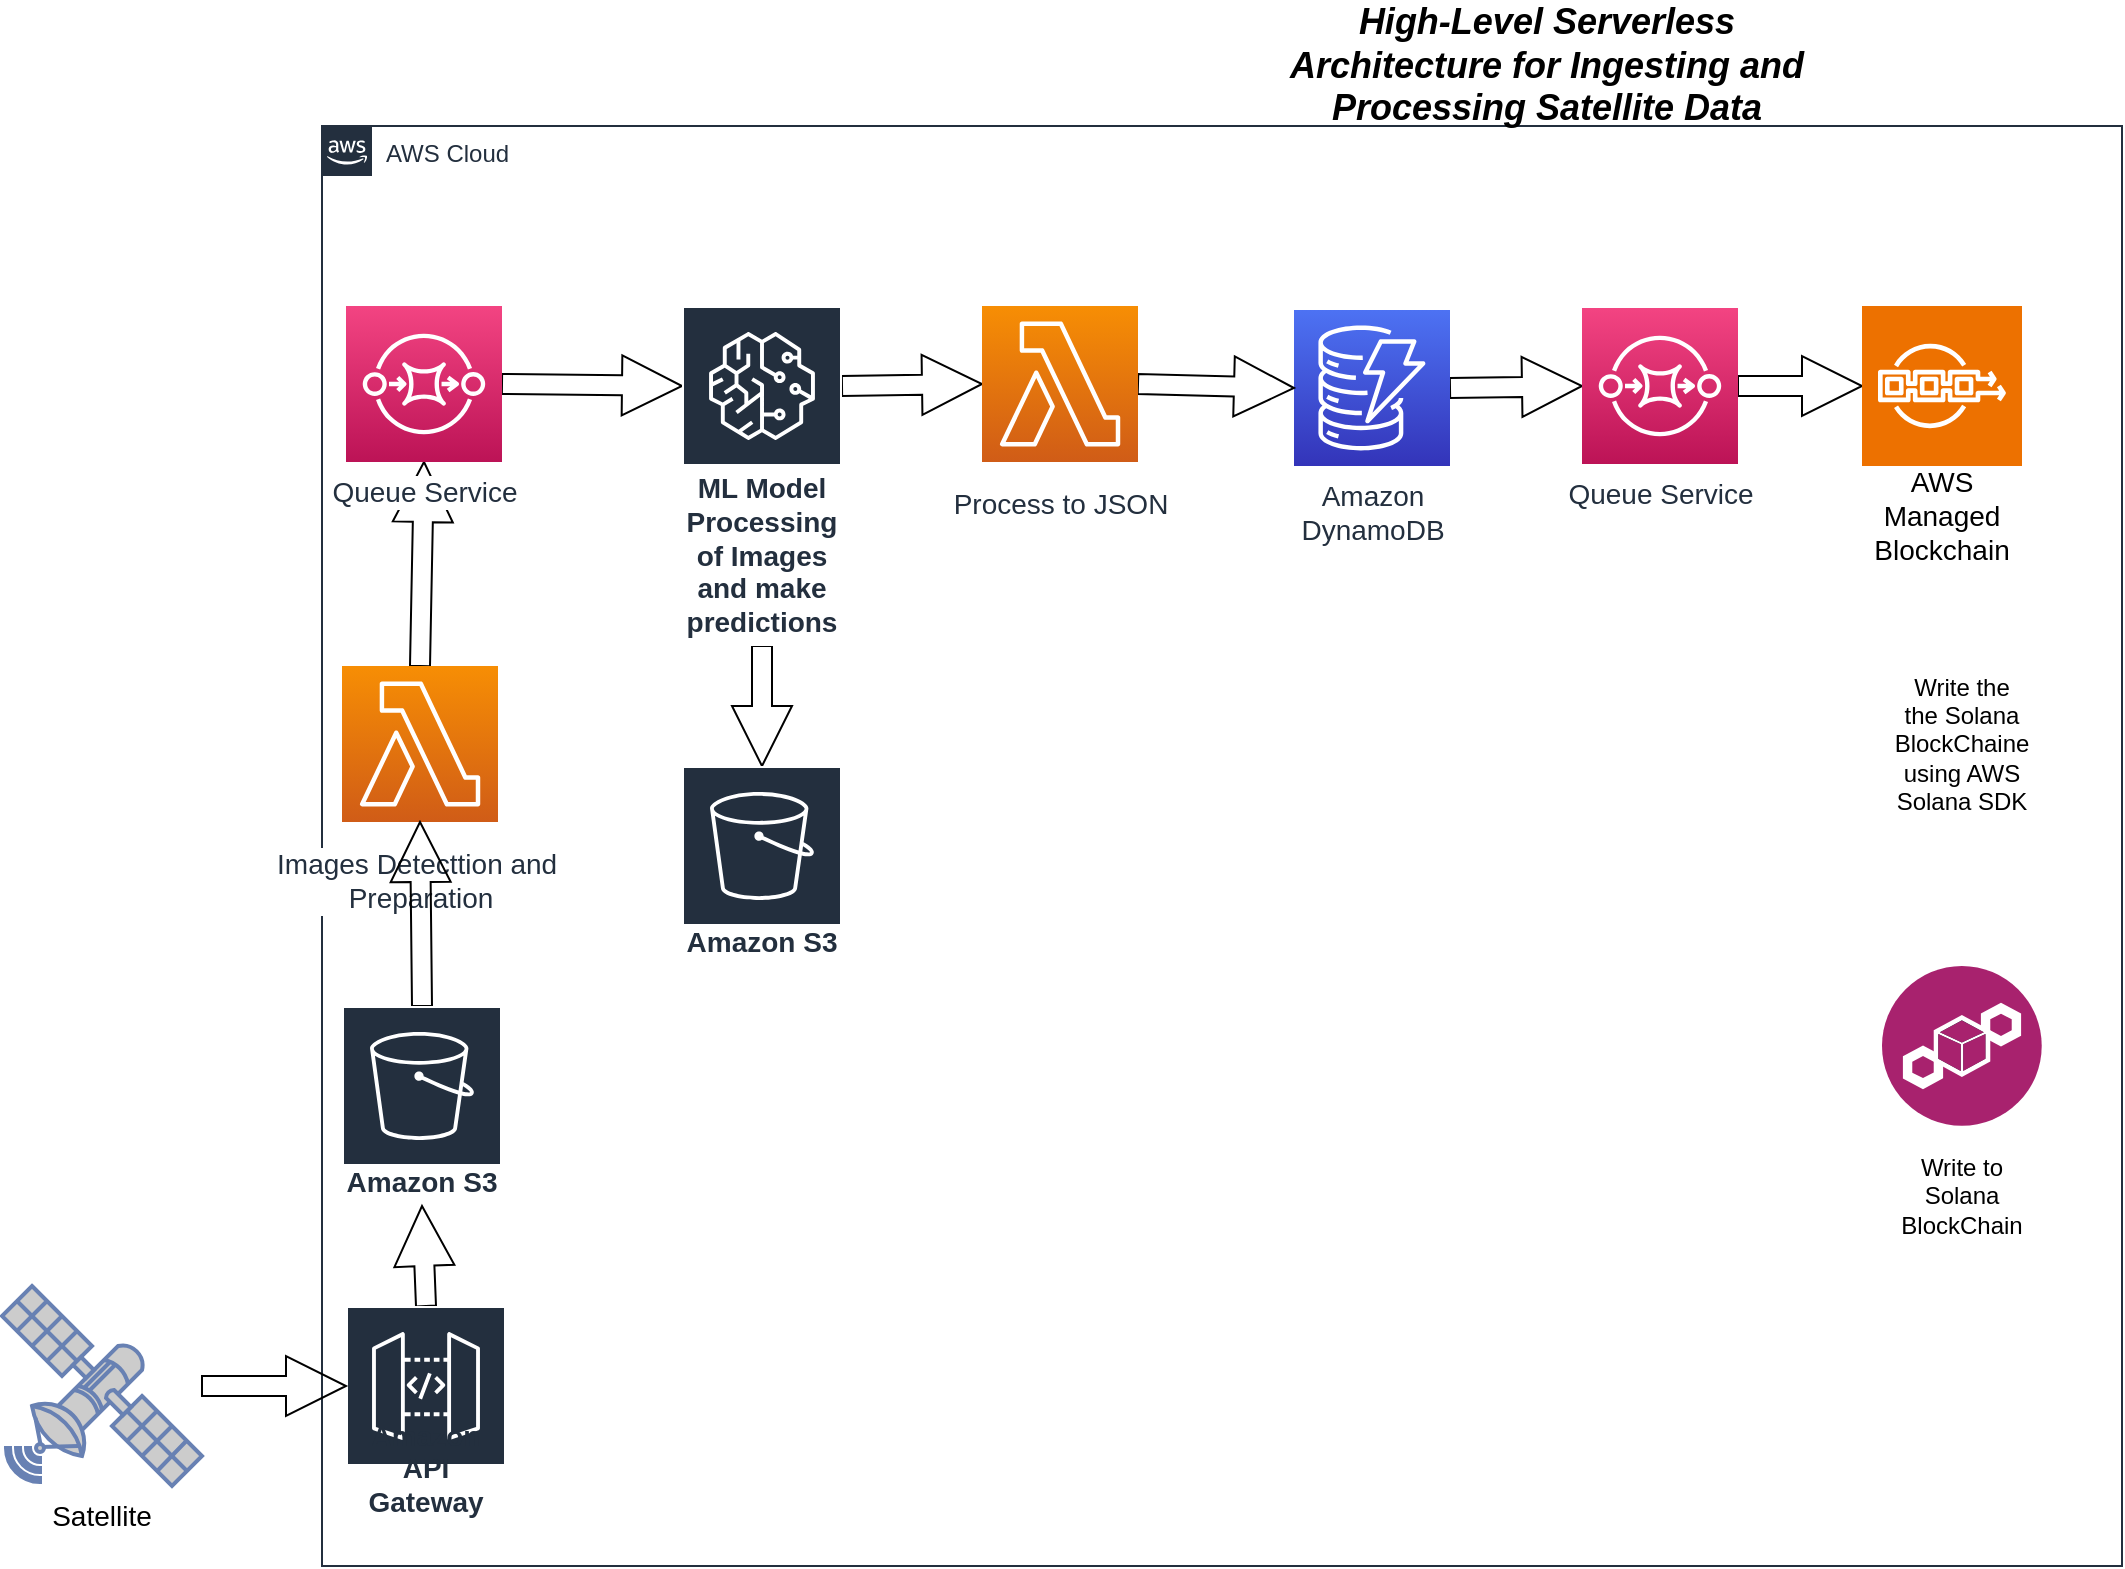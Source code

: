 <mxfile version="23.0.0" type="github">
  <diagram id="Ht1M8jgEwFfnCIfOTk4-" name="Page-1">
    <mxGraphModel dx="2213" dy="491" grid="1" gridSize="10" guides="1" tooltips="1" connect="1" arrows="1" fold="1" page="1" pageScale="1" pageWidth="1169" pageHeight="827" math="0" shadow="0">
      <root>
        <mxCell id="0" />
        <mxCell id="1" parent="0" />
        <mxCell id="UEzPUAAOIrF-is8g5C7q-74" value="AWS Cloud" style="points=[[0,0],[0.25,0],[0.5,0],[0.75,0],[1,0],[1,0.25],[1,0.5],[1,0.75],[1,1],[0.75,1],[0.5,1],[0.25,1],[0,1],[0,0.75],[0,0.5],[0,0.25]];outlineConnect=0;gradientColor=none;html=1;whiteSpace=wrap;fontSize=12;fontStyle=0;shape=mxgraph.aws4.group;grIcon=mxgraph.aws4.group_aws_cloud_alt;strokeColor=#232F3E;fillColor=none;verticalAlign=top;align=left;spacingLeft=30;fontColor=#232F3E;dashed=0;labelBackgroundColor=#ffffff;container=1;pointerEvents=0;collapsible=0;recursiveResize=0;" parent="1" vertex="1">
          <mxGeometry x="-110" y="80" width="900" height="720" as="geometry" />
        </mxCell>
        <mxCell id="Zy26cvtidKkiLDa0S6Zv-35" value="" style="edgeStyle=orthogonalEdgeStyle;shape=arrow;rounded=0;orthogonalLoop=1;jettySize=auto;html=1;" edge="1" parent="UEzPUAAOIrF-is8g5C7q-74" source="UEzPUAAOIrF-is8g5C7q-85" target="UEzPUAAOIrF-is8g5C7q-82">
          <mxGeometry relative="1" as="geometry" />
        </mxCell>
        <mxCell id="UEzPUAAOIrF-is8g5C7q-85" value="&lt;font style=&quot;font-size: 14px;&quot;&gt;Images Detecttion and&amp;nbsp;&lt;br&gt;Preparation&lt;/font&gt;" style="outlineConnect=0;fontColor=#232F3E;gradientColor=#F78E04;gradientDirection=north;fillColor=#D05C17;strokeColor=#ffffff;dashed=0;verticalLabelPosition=bottom;verticalAlign=top;align=center;html=1;fontSize=12;fontStyle=0;aspect=fixed;shape=mxgraph.aws4.resourceIcon;resIcon=mxgraph.aws4.lambda;labelBackgroundColor=#ffffff;spacingTop=6;" parent="UEzPUAAOIrF-is8g5C7q-74" vertex="1">
          <mxGeometry x="10" y="270" width="78" height="78" as="geometry" />
        </mxCell>
        <mxCell id="Zy26cvtidKkiLDa0S6Zv-38" value="" style="edgeStyle=orthogonalEdgeStyle;shape=arrow;rounded=0;orthogonalLoop=1;jettySize=auto;html=1;" edge="1" parent="UEzPUAAOIrF-is8g5C7q-74" source="UEzPUAAOIrF-is8g5C7q-82" target="Zy26cvtidKkiLDa0S6Zv-6">
          <mxGeometry relative="1" as="geometry">
            <Array as="points">
              <mxPoint x="135" y="129" />
              <mxPoint x="135" y="130" />
            </Array>
          </mxGeometry>
        </mxCell>
        <mxCell id="UEzPUAAOIrF-is8g5C7q-82" value="&lt;font style=&quot;font-size: 14px;&quot;&gt;Queue Service&lt;/font&gt;" style="outlineConnect=0;fontColor=#232F3E;gradientColor=#F34482;gradientDirection=north;fillColor=#BC1356;strokeColor=#ffffff;dashed=0;verticalLabelPosition=bottom;verticalAlign=top;align=center;html=1;fontSize=12;fontStyle=0;aspect=fixed;shape=mxgraph.aws4.resourceIcon;resIcon=mxgraph.aws4.sqs;labelBackgroundColor=#ffffff;" parent="UEzPUAAOIrF-is8g5C7q-74" vertex="1">
          <mxGeometry x="12" y="90" width="78" height="78" as="geometry" />
        </mxCell>
        <mxCell id="Zy26cvtidKkiLDa0S6Zv-44" value="" style="edgeStyle=orthogonalEdgeStyle;shape=arrow;rounded=0;orthogonalLoop=1;jettySize=auto;html=1;" edge="1" parent="UEzPUAAOIrF-is8g5C7q-74" source="UEzPUAAOIrF-is8g5C7q-87" target="Zy26cvtidKkiLDa0S6Zv-11">
          <mxGeometry relative="1" as="geometry" />
        </mxCell>
        <mxCell id="UEzPUAAOIrF-is8g5C7q-87" value="&lt;font style=&quot;font-size: 14px;&quot;&gt;Amazon&lt;br&gt;DynamoDB&lt;/font&gt;" style="outlineConnect=0;fontColor=#232F3E;gradientColor=#4D72F3;gradientDirection=north;fillColor=#3334B9;strokeColor=#ffffff;dashed=0;verticalLabelPosition=bottom;verticalAlign=top;align=center;html=1;fontSize=12;fontStyle=0;aspect=fixed;shape=mxgraph.aws4.resourceIcon;resIcon=mxgraph.aws4.dynamodb;labelBackgroundColor=#ffffff;" parent="UEzPUAAOIrF-is8g5C7q-74" vertex="1">
          <mxGeometry x="486" y="92" width="78" height="78" as="geometry" />
        </mxCell>
        <mxCell id="Zy26cvtidKkiLDa0S6Zv-46" value="" style="edgeStyle=orthogonalEdgeStyle;shape=arrow;rounded=0;orthogonalLoop=1;jettySize=auto;html=1;" edge="1" parent="UEzPUAAOIrF-is8g5C7q-74" source="Zy26cvtidKkiLDa0S6Zv-5" target="UEzPUAAOIrF-is8g5C7q-85">
          <mxGeometry relative="1" as="geometry" />
        </mxCell>
        <mxCell id="Zy26cvtidKkiLDa0S6Zv-5" value="&lt;font style=&quot;font-size: 14px;&quot;&gt;Amazon S3&lt;/font&gt;" style="sketch=0;outlineConnect=0;fontColor=#232F3E;gradientColor=none;strokeColor=#ffffff;fillColor=#232F3E;dashed=0;verticalLabelPosition=middle;verticalAlign=bottom;align=center;html=1;whiteSpace=wrap;fontSize=10;fontStyle=1;spacing=3;shape=mxgraph.aws4.productIcon;prIcon=mxgraph.aws4.s3;" vertex="1" parent="UEzPUAAOIrF-is8g5C7q-74">
          <mxGeometry x="10" y="440" width="80" height="100" as="geometry" />
        </mxCell>
        <mxCell id="Zy26cvtidKkiLDa0S6Zv-39" value="" style="edgeStyle=orthogonalEdgeStyle;shape=arrow;rounded=0;orthogonalLoop=1;jettySize=auto;html=1;" edge="1" parent="UEzPUAAOIrF-is8g5C7q-74" source="Zy26cvtidKkiLDa0S6Zv-6" target="Zy26cvtidKkiLDa0S6Zv-10">
          <mxGeometry relative="1" as="geometry">
            <Array as="points">
              <mxPoint x="295" y="130" />
              <mxPoint x="295" y="129" />
            </Array>
          </mxGeometry>
        </mxCell>
        <mxCell id="Zy26cvtidKkiLDa0S6Zv-41" value="" style="edgeStyle=orthogonalEdgeStyle;shape=arrow;rounded=0;orthogonalLoop=1;jettySize=auto;html=1;" edge="1" parent="UEzPUAAOIrF-is8g5C7q-74" source="Zy26cvtidKkiLDa0S6Zv-6" target="Zy26cvtidKkiLDa0S6Zv-8">
          <mxGeometry relative="1" as="geometry" />
        </mxCell>
        <mxCell id="Zy26cvtidKkiLDa0S6Zv-6" value="&lt;font style=&quot;font-size: 14px;&quot;&gt;&lt;br&gt;&lt;br&gt;ML Model Processing&lt;br&gt;of Images and make predictions&lt;/font&gt;" style="sketch=0;outlineConnect=0;fontColor=#232F3E;gradientColor=none;strokeColor=#ffffff;fillColor=#232F3E;dashed=0;verticalLabelPosition=middle;verticalAlign=bottom;align=center;html=1;whiteSpace=wrap;fontSize=10;fontStyle=1;spacing=3;shape=mxgraph.aws4.productIcon;prIcon=mxgraph.aws4.sagemaker;" vertex="1" parent="UEzPUAAOIrF-is8g5C7q-74">
          <mxGeometry x="180" y="90" width="80" height="170" as="geometry" />
        </mxCell>
        <mxCell id="Zy26cvtidKkiLDa0S6Zv-8" value="&lt;font style=&quot;font-size: 14px;&quot;&gt;Amazon S3&lt;/font&gt;" style="sketch=0;outlineConnect=0;fontColor=#232F3E;gradientColor=none;strokeColor=#ffffff;fillColor=#232F3E;dashed=0;verticalLabelPosition=middle;verticalAlign=bottom;align=center;html=1;whiteSpace=wrap;fontSize=10;fontStyle=1;spacing=3;shape=mxgraph.aws4.productIcon;prIcon=mxgraph.aws4.s3;" vertex="1" parent="UEzPUAAOIrF-is8g5C7q-74">
          <mxGeometry x="180" y="320" width="80" height="100" as="geometry" />
        </mxCell>
        <mxCell id="Zy26cvtidKkiLDa0S6Zv-42" value="" style="edgeStyle=orthogonalEdgeStyle;shape=arrow;rounded=0;orthogonalLoop=1;jettySize=auto;html=1;" edge="1" parent="UEzPUAAOIrF-is8g5C7q-74" source="Zy26cvtidKkiLDa0S6Zv-10" target="UEzPUAAOIrF-is8g5C7q-87">
          <mxGeometry relative="1" as="geometry" />
        </mxCell>
        <mxCell id="Zy26cvtidKkiLDa0S6Zv-10" value="&lt;font style=&quot;font-size: 14px;&quot;&gt;Process to JSON&lt;/font&gt;" style="outlineConnect=0;fontColor=#232F3E;gradientColor=#F78E04;gradientDirection=north;fillColor=#D05C17;strokeColor=#ffffff;dashed=0;verticalLabelPosition=bottom;verticalAlign=top;align=center;html=1;fontSize=12;fontStyle=0;aspect=fixed;shape=mxgraph.aws4.resourceIcon;resIcon=mxgraph.aws4.lambda;labelBackgroundColor=#ffffff;spacingTop=6;" vertex="1" parent="UEzPUAAOIrF-is8g5C7q-74">
          <mxGeometry x="330" y="90" width="78" height="78" as="geometry" />
        </mxCell>
        <mxCell id="Zy26cvtidKkiLDa0S6Zv-45" value="" style="edgeStyle=orthogonalEdgeStyle;shape=arrow;rounded=0;orthogonalLoop=1;jettySize=auto;html=1;" edge="1" parent="UEzPUAAOIrF-is8g5C7q-74" source="Zy26cvtidKkiLDa0S6Zv-11" target="Zy26cvtidKkiLDa0S6Zv-29">
          <mxGeometry relative="1" as="geometry" />
        </mxCell>
        <mxCell id="Zy26cvtidKkiLDa0S6Zv-11" value="&lt;font style=&quot;font-size: 14px;&quot;&gt;Queue Service&lt;/font&gt;" style="outlineConnect=0;fontColor=#232F3E;gradientColor=#F34482;gradientDirection=north;fillColor=#BC1356;strokeColor=#ffffff;dashed=0;verticalLabelPosition=bottom;verticalAlign=top;align=center;html=1;fontSize=12;fontStyle=0;aspect=fixed;shape=mxgraph.aws4.resourceIcon;resIcon=mxgraph.aws4.sqs;labelBackgroundColor=#ffffff;" vertex="1" parent="UEzPUAAOIrF-is8g5C7q-74">
          <mxGeometry x="630" y="91" width="78" height="78" as="geometry" />
        </mxCell>
        <mxCell id="Zy26cvtidKkiLDa0S6Zv-20" value="" style="image;aspect=fixed;perimeter=ellipsePerimeter;html=1;align=center;shadow=0;dashed=0;fontColor=#4277BB;labelBackgroundColor=default;fontSize=12;spacingTop=3;image=img/lib/ibm/blockchain/blockchain.svg;" vertex="1" parent="UEzPUAAOIrF-is8g5C7q-74">
          <mxGeometry x="780" y="420" width="80" height="80" as="geometry" />
        </mxCell>
        <mxCell id="Zy26cvtidKkiLDa0S6Zv-24" value="Write to Solana BlockChain" style="text;html=1;strokeColor=none;fillColor=none;align=center;verticalAlign=middle;whiteSpace=wrap;rounded=0;" vertex="1" parent="UEzPUAAOIrF-is8g5C7q-74">
          <mxGeometry x="790" y="520" width="60" height="30" as="geometry" />
        </mxCell>
        <mxCell id="Zy26cvtidKkiLDa0S6Zv-29" value="" style="sketch=0;points=[[0,0,0],[0.25,0,0],[0.5,0,0],[0.75,0,0],[1,0,0],[0,1,0],[0.25,1,0],[0.5,1,0],[0.75,1,0],[1,1,0],[0,0.25,0],[0,0.5,0],[0,0.75,0],[1,0.25,0],[1,0.5,0],[1,0.75,0]];outlineConnect=0;fontColor=#232F3E;fillColor=#ED7100;strokeColor=#ffffff;dashed=0;verticalLabelPosition=bottom;verticalAlign=top;align=center;html=1;fontSize=12;fontStyle=0;aspect=fixed;shape=mxgraph.aws4.resourceIcon;resIcon=mxgraph.aws4.managed_blockchain;" vertex="1" parent="UEzPUAAOIrF-is8g5C7q-74">
          <mxGeometry x="770" y="90" width="80" height="80" as="geometry" />
        </mxCell>
        <mxCell id="Zy26cvtidKkiLDa0S6Zv-30" value="&lt;font style=&quot;font-size: 14px;&quot;&gt;AWS Managed Blockchain&lt;/font&gt;" style="text;html=1;strokeColor=none;fillColor=none;align=center;verticalAlign=middle;whiteSpace=wrap;rounded=0;" vertex="1" parent="UEzPUAAOIrF-is8g5C7q-74">
          <mxGeometry x="780" y="180" width="60" height="30" as="geometry" />
        </mxCell>
        <mxCell id="Zy26cvtidKkiLDa0S6Zv-31" value="Write the the Solana BlockChaine using AWS Solana SDK" style="text;html=1;strokeColor=none;fillColor=none;align=center;verticalAlign=middle;whiteSpace=wrap;rounded=0;" vertex="1" parent="UEzPUAAOIrF-is8g5C7q-74">
          <mxGeometry x="790" y="294" width="60" height="30" as="geometry" />
        </mxCell>
        <mxCell id="Zy26cvtidKkiLDa0S6Zv-52" value="" style="edgeStyle=orthogonalEdgeStyle;shape=arrow;rounded=0;orthogonalLoop=1;jettySize=auto;html=1;" edge="1" parent="UEzPUAAOIrF-is8g5C7q-74" source="Zy26cvtidKkiLDa0S6Zv-51" target="Zy26cvtidKkiLDa0S6Zv-5">
          <mxGeometry relative="1" as="geometry" />
        </mxCell>
        <mxCell id="Zy26cvtidKkiLDa0S6Zv-51" value="&lt;font style=&quot;font-size: 14px;&quot;&gt;Amazon API Gateway&lt;/font&gt;" style="sketch=0;outlineConnect=0;fontColor=#232F3E;gradientColor=none;strokeColor=#ffffff;fillColor=#232F3E;dashed=0;verticalLabelPosition=middle;verticalAlign=bottom;align=center;html=1;whiteSpace=wrap;fontSize=10;fontStyle=1;spacing=3;shape=mxgraph.aws4.productIcon;prIcon=mxgraph.aws4.api_gateway;" vertex="1" parent="UEzPUAAOIrF-is8g5C7q-74">
          <mxGeometry x="12" y="590" width="80" height="110" as="geometry" />
        </mxCell>
        <mxCell id="Zy26cvtidKkiLDa0S6Zv-25" value="&lt;b&gt;&lt;i&gt;&lt;font style=&quot;font-size: 18px;&quot;&gt;High-Level Serverless Architecture for Ingesting and Processing Satellite Data&lt;/font&gt;&lt;/i&gt;&lt;/b&gt;" style="text;html=1;strokeColor=none;fillColor=none;align=center;verticalAlign=middle;whiteSpace=wrap;rounded=0;" vertex="1" parent="1">
          <mxGeometry x="365" y="20" width="275" height="60" as="geometry" />
        </mxCell>
        <mxCell id="Zy26cvtidKkiLDa0S6Zv-54" value="" style="edgeStyle=orthogonalEdgeStyle;shape=arrow;rounded=0;orthogonalLoop=1;jettySize=auto;html=1;" edge="1" parent="1" source="Zy26cvtidKkiLDa0S6Zv-32" target="Zy26cvtidKkiLDa0S6Zv-51">
          <mxGeometry relative="1" as="geometry">
            <Array as="points">
              <mxPoint x="-140" y="710" />
              <mxPoint x="-140" y="710" />
            </Array>
          </mxGeometry>
        </mxCell>
        <mxCell id="Zy26cvtidKkiLDa0S6Zv-32" value="" style="fontColor=#0066CC;verticalAlign=top;verticalLabelPosition=bottom;labelPosition=center;align=center;html=1;outlineConnect=0;fillColor=#CCCCCC;strokeColor=#6881B3;gradientColor=none;gradientDirection=north;strokeWidth=2;shape=mxgraph.networks.satellite;" vertex="1" parent="1">
          <mxGeometry x="-270" y="660" width="100" height="100" as="geometry" />
        </mxCell>
        <mxCell id="Zy26cvtidKkiLDa0S6Zv-33" value="&lt;font style=&quot;font-size: 14px;&quot;&gt;Satellite&lt;/font&gt;" style="text;html=1;strokeColor=none;fillColor=none;align=center;verticalAlign=middle;whiteSpace=wrap;rounded=0;" vertex="1" parent="1">
          <mxGeometry x="-250" y="760" width="60" height="30" as="geometry" />
        </mxCell>
      </root>
    </mxGraphModel>
  </diagram>
</mxfile>
